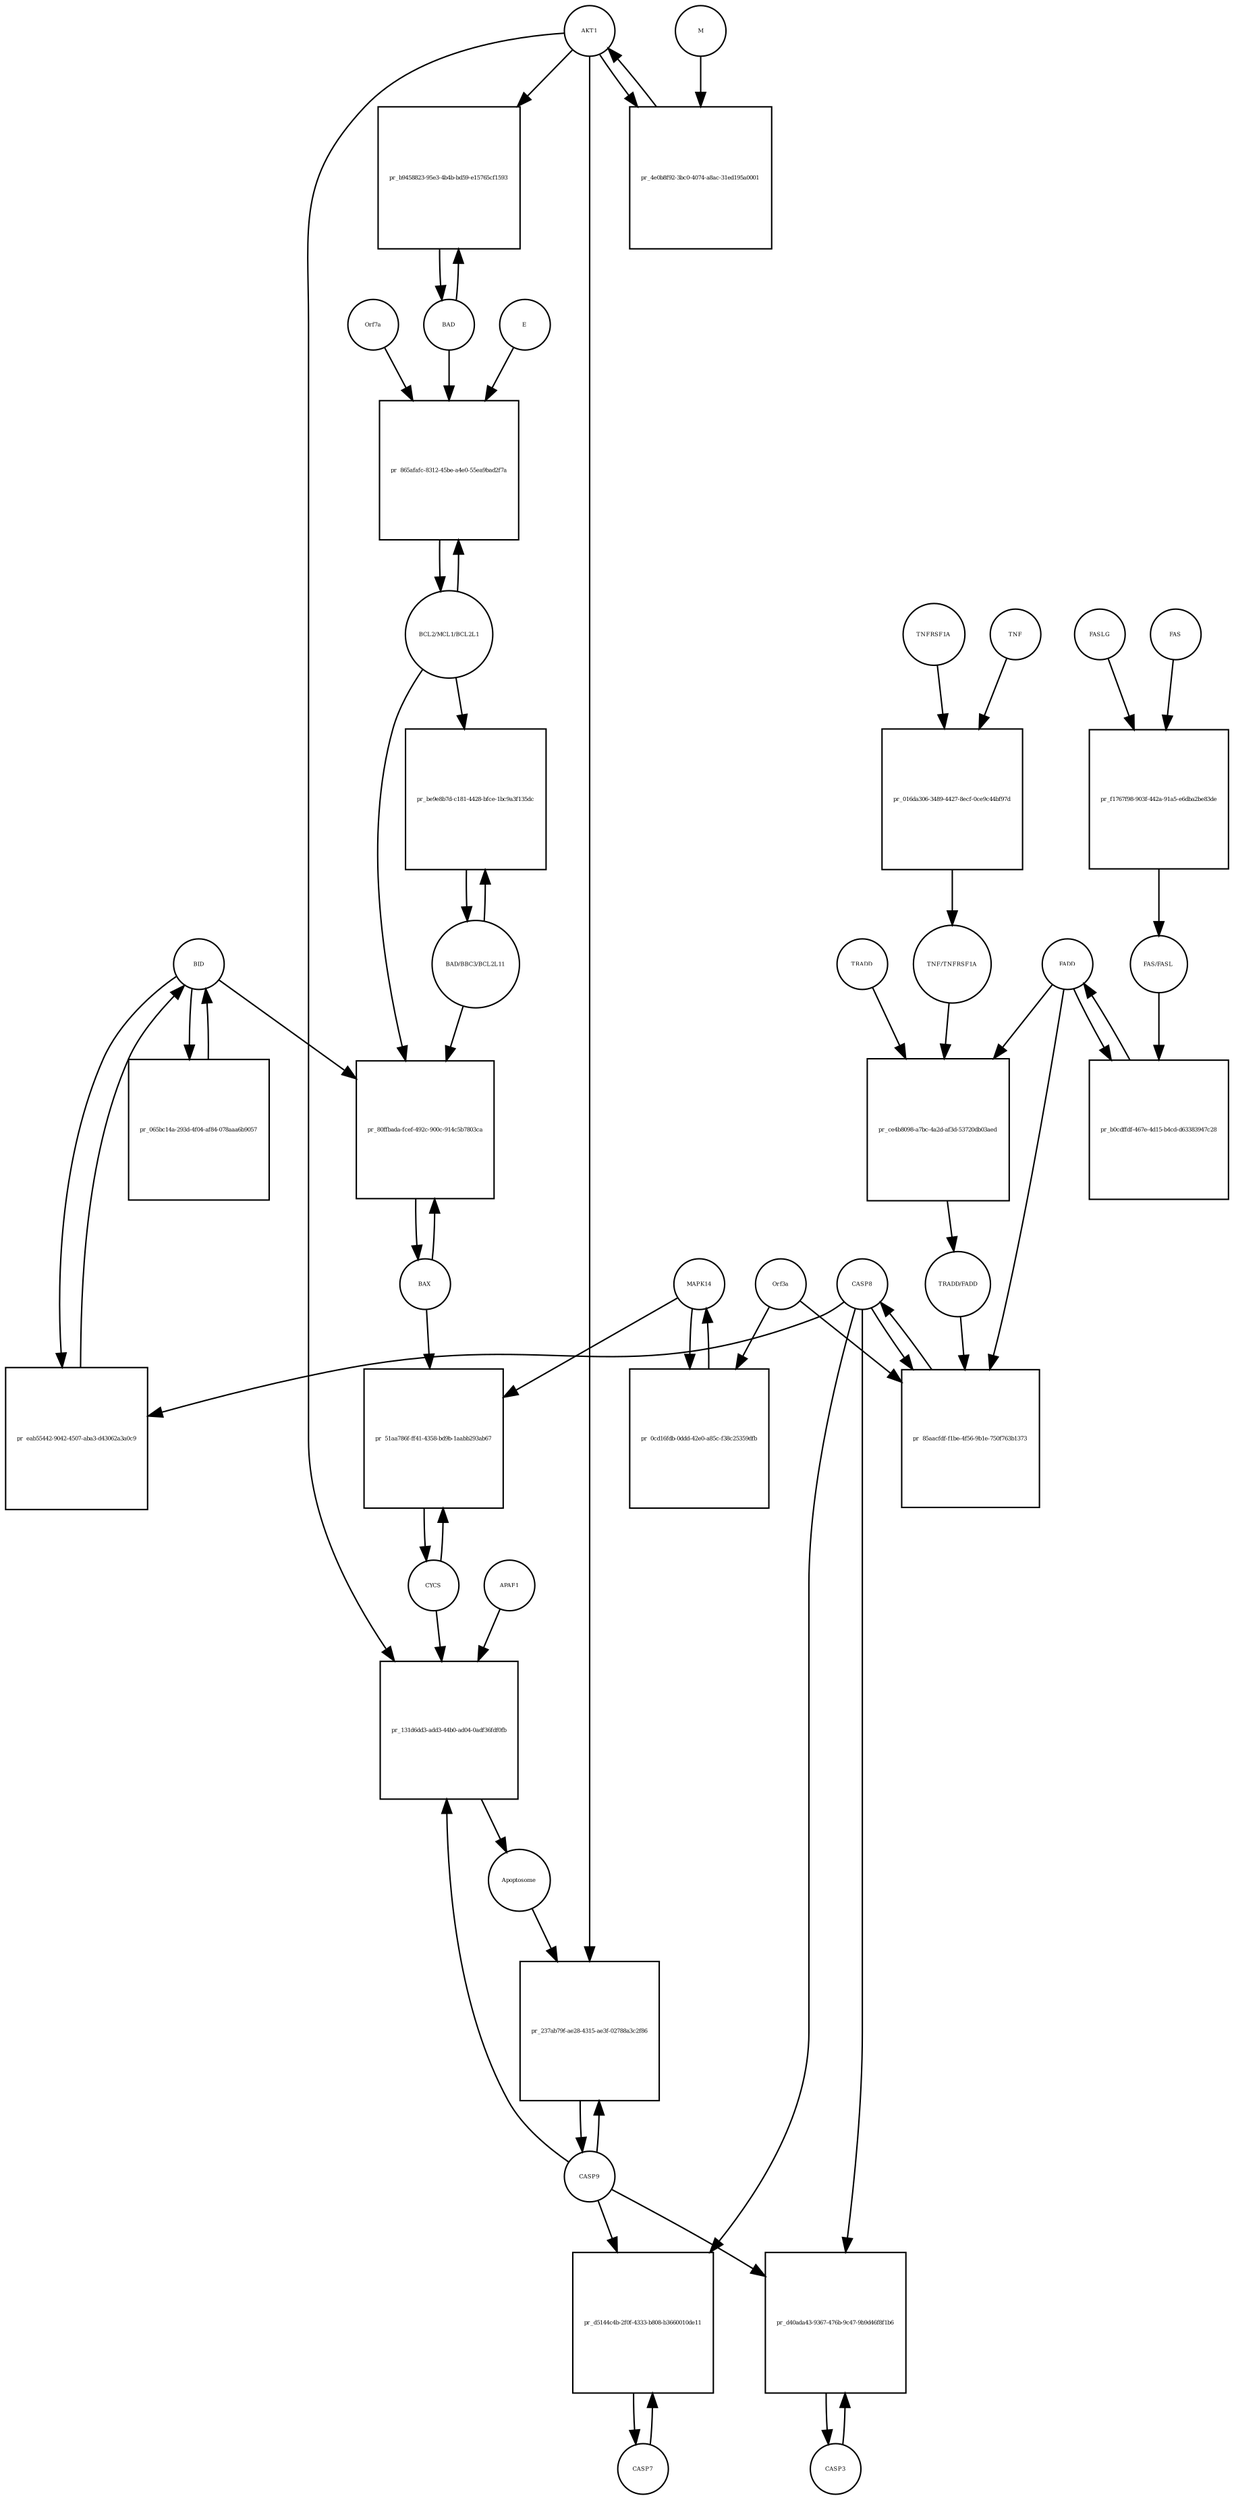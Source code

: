 strict digraph  {
BID [annotation="", bipartite=0, cls=macromolecule, fontsize=4, label=BID, shape=circle];
"pr_eab55442-9042-4507-aba3-d43062a3a0c9" [annotation="", bipartite=1, cls=process, fontsize=4, label="pr_eab55442-9042-4507-aba3-d43062a3a0c9", shape=square];
CASP8 [annotation="urn_miriam_hgnc_1509|urn_miriam_hgnc.symbol_CASP8|urn_miriam_doi_10.1038%2Fs41392-020-00334-0|urn_miriam_uniprot_Q14790|urn_miriam_ncbigene_841|urn_miriam_ec-code_3.4.22.61|urn_miriam_refseq_NM_001228|urn_miriam_ensembl_ENSG00000064012", bipartite=0, cls=macromolecule, fontsize=4, label=CASP8, shape=circle];
CASP9 [annotation="", bipartite=0, cls=macromolecule, fontsize=4, label=CASP9, shape=circle];
"pr_237ab79f-ae28-4315-ae3f-02788a3c2f86" [annotation="", bipartite=1, cls=process, fontsize=4, label="pr_237ab79f-ae28-4315-ae3f-02788a3c2f86", shape=square];
Apoptosome [annotation="", bipartite=0, cls=complex, fontsize=4, label=Apoptosome, shape=circle];
AKT1 [annotation="", bipartite=0, cls=macromolecule, fontsize=4, label=AKT1, shape=circle];
FADD [annotation="", bipartite=0, cls=macromolecule, fontsize=4, label=FADD, shape=circle];
"pr_ce4b8098-a7bc-4a2d-af3d-53720db03aed" [annotation="", bipartite=1, cls=process, fontsize=4, label="pr_ce4b8098-a7bc-4a2d-af3d-53720db03aed", shape=square];
TRADD [annotation="urn_miriam_ncbigene_8717|urn_miriam_ensembl_ENSG00000102871|urn_miriam_refseq_NM_001323552|urn_miriam_uniprot_Q15628|urn_miriam_hgnc_12030|urn_miriam_hgnc.symbol_TRADD", bipartite=0, cls=macromolecule, fontsize=4, label=TRADD, shape=circle];
"TRADD/FADD" [annotation="", bipartite=0, cls=complex, fontsize=4, label="TRADD/FADD", shape=circle];
"TNF/TNFRSF1A" [annotation="", bipartite=0, cls=complex, fontsize=4, label="TNF/TNFRSF1A", shape=circle];
"pr_b0cdffdf-467e-4d15-b4cd-d63383947c28" [annotation="", bipartite=1, cls=process, fontsize=4, label="pr_b0cdffdf-467e-4d15-b4cd-d63383947c28", shape=square];
"FAS/FASL" [annotation="", bipartite=0, cls=complex, fontsize=4, label="FAS/FASL", shape=circle];
"BCL2/MCL1/BCL2L1" [annotation="", bipartite=0, cls=complex, fontsize=4, label="BCL2/MCL1/BCL2L1", shape=circle];
"pr_865afafc-8312-45be-a4e0-55ea9bad2f7a" [annotation="", bipartite=1, cls=process, fontsize=4, label="pr_865afafc-8312-45be-a4e0-55ea9bad2f7a", shape=square];
Orf7a [annotation="urn_miriam_hgnc.symbol_ORF7a|urn_miriam_uniprot_Q19QW4|urn_miriam_ncbigene_1489674", bipartite=0, cls=macromolecule, fontsize=4, label=Orf7a, shape=circle];
E [annotation="urn_miriam_uniprot_P59637|urn_miriam_ncbigene_1489671|urn_miriam_hgnc.symbol_E|urn_miriam_pubmed_32785274|urn_miriam_pubmed_32818817", bipartite=0, cls=macromolecule, fontsize=4, label=E, shape=circle];
BAD [annotation="", bipartite=0, cls=macromolecule, fontsize=4, label=BAD, shape=circle];
"BAD/BBC3/BCL2L11" [annotation="", bipartite=0, cls=complex, fontsize=4, label="BAD/BBC3/BCL2L11", shape=circle];
"pr_be9e8b7d-c181-4428-bfce-1bc9a3f135dc" [annotation="", bipartite=1, cls=process, fontsize=4, label="pr_be9e8b7d-c181-4428-bfce-1bc9a3f135dc", shape=square];
TNFRSF1A [annotation="urn_miriam_ncbigene_7132|urn_miriam_refseq_NM_001065|urn_miriam_ensembl_ENSG00000067182|urn_miriam_uniprot_P19438|urn_miriam_hgnc.symbol_TNFRSF1A|urn_miriam_hgnc_11916", bipartite=0, cls=macromolecule, fontsize=4, label=TNFRSF1A, shape=circle];
"pr_016da306-3489-4427-8ecf-0ce9c44bf97d" [annotation="", bipartite=1, cls=process, fontsize=4, label="pr_016da306-3489-4427-8ecf-0ce9c44bf97d", shape=square];
TNF [annotation="urn_miriam_refseq_NM_000594|urn_miriam_hgnc.symbol_TNF|urn_miriam_uniprot_P01375|urn_miriam_hgnc_11892|urn_miriam_ncbigene_7124|urn_miriam_ensembl_ENSG00000232810", bipartite=0, cls=macromolecule, fontsize=4, label=TNF, shape=circle];
CYCS [annotation="urn_miriam_hgnc_19986|urn_miriam_uniprot_P99999|urn_miriam_ncbigene_54205|urn_miriam_hgnc.symbol_CYCS|urn_miriam_ensembl_ENSG00000172115|urn_miriam_refseq_NM_018947", bipartite=0, cls=macromolecule, fontsize=4, label=CYCS, shape=circle];
"pr_51aa786f-ff41-4358-bd9b-1aabb293ab67" [annotation="", bipartite=1, cls=process, fontsize=4, label="pr_51aa786f-ff41-4358-bd9b-1aabb293ab67", shape=square];
MAPK14 [annotation="", bipartite=0, cls=macromolecule, fontsize=4, label=MAPK14, shape=circle];
BAX [annotation="", bipartite=0, cls=macromolecule, fontsize=4, label=BAX, shape=circle];
FASLG [annotation="urn_miriam_hgnc.symbol_FASLG|urn_miriam_ncbigene_356|urn_miriam_refseq_NM_000639|urn_miriam_ensembl_ENSG00000117560|urn_miriam_uniprot_P48023|urn_miriam_hgnc_11936|urn_miriam_doi_10.1101%2F2020.12.04.412494", bipartite=0, cls=macromolecule, fontsize=4, label=FASLG, shape=circle];
"pr_f1767f98-903f-442a-91a5-e6dba2be83de" [annotation="", bipartite=1, cls=process, fontsize=4, label="pr_f1767f98-903f-442a-91a5-e6dba2be83de", shape=square];
FAS [annotation="urn_miriam_hgnc_11920|urn_miriam_uniprot_P25445|urn_miriam_refseq_NM_000043|urn_miriam_ensembl_ENSG00000026103|urn_miriam_ncbigene_355|urn_miriam_hgnc.symbol_FAS", bipartite=0, cls=macromolecule, fontsize=4, label=FAS, shape=circle];
"pr_0cd16fdb-0ddd-42e0-a85c-f38c25359dfb" [annotation="", bipartite=1, cls=process, fontsize=4, label="pr_0cd16fdb-0ddd-42e0-a85c-f38c25359dfb", shape=square];
Orf3a [annotation="urn_miriam_uniprot_P59637|urn_miriam_ncbigene_1489671|urn_miriam_hgnc.symbol_E|urn_miriam_pubmed_33100263|urn_miriam_pubmed_32555321|urn_miriam_ncbiprotein_YP_009724391.1", bipartite=0, cls=macromolecule, fontsize=4, label=Orf3a, shape=circle];
CASP3 [annotation=urn_miriam_pubmed_32555321, bipartite=0, cls=macromolecule, fontsize=4, label=CASP3, shape=circle];
"pr_d40ada43-9367-476b-9c47-9b9d46f8f1b6" [annotation="", bipartite=1, cls=process, fontsize=4, label="pr_d40ada43-9367-476b-9c47-9b9d46f8f1b6", shape=square];
"pr_b9458823-95e3-4b4b-bd59-e15765cf1593" [annotation="", bipartite=1, cls=process, fontsize=4, label="pr_b9458823-95e3-4b4b-bd59-e15765cf1593", shape=square];
"pr_80ffbada-fcef-492c-900c-914c5b7803ca" [annotation="", bipartite=1, cls=process, fontsize=4, label="pr_80ffbada-fcef-492c-900c-914c5b7803ca", shape=square];
"pr_4e0b8f92-3bc0-4074-a8ac-31ed195a0001" [annotation="", bipartite=1, cls=process, fontsize=4, label="pr_4e0b8f92-3bc0-4074-a8ac-31ed195a0001", shape=square];
M [annotation="urn_miriam_ncbiprotein_APO40582|urn_miriam_pubmed_16845612", bipartite=0, cls=macromolecule, fontsize=4, label=M, shape=circle];
"pr_131d6dd3-add3-44b0-ad04-0adf36fdf0fb" [annotation="", bipartite=1, cls=process, fontsize=4, label="pr_131d6dd3-add3-44b0-ad04-0adf36fdf0fb", shape=square];
APAF1 [annotation="urn_miriam_ncbigene_317|urn_miriam_hgnc_576|urn_miriam_refseq_NM_181861.1|urn_miriam_hgnc.symbol_APAF1|urn_miriam_uniprot_O14727|urn_miriam_ensembl_ENSG00000120868", bipartite=0, cls=macromolecule, fontsize=4, label=APAF1, shape=circle];
"pr_85aacfdf-f1be-4f56-9b1e-750f763b1373" [annotation="", bipartite=1, cls=process, fontsize=4, label="pr_85aacfdf-f1be-4f56-9b1e-750f763b1373", shape=square];
CASP7 [annotation="", bipartite=0, cls=macromolecule, fontsize=4, label=CASP7, shape=circle];
"pr_d5144c4b-2f0f-4333-b808-b3660010de11" [annotation="", bipartite=1, cls=process, fontsize=4, label="pr_d5144c4b-2f0f-4333-b808-b3660010de11", shape=square];
"pr_065bc14a-293d-4f04-af84-078aaa6b9057" [annotation="", bipartite=1, cls=process, fontsize=4, label="pr_065bc14a-293d-4f04-af84-078aaa6b9057", shape=square];
BID -> "pr_eab55442-9042-4507-aba3-d43062a3a0c9"  [annotation="", interaction_type=consumption];
BID -> "pr_80ffbada-fcef-492c-900c-914c5b7803ca"  [annotation="urn_miriam_pubmed_31226023|urn_miriam_kegg.pathway_hsa04210", interaction_type=catalysis];
BID -> "pr_065bc14a-293d-4f04-af84-078aaa6b9057"  [annotation="", interaction_type=consumption];
"pr_eab55442-9042-4507-aba3-d43062a3a0c9" -> BID  [annotation="", interaction_type=production];
CASP8 -> "pr_eab55442-9042-4507-aba3-d43062a3a0c9"  [annotation="urn_miriam_pubmed_31226023|urn_miriam_kegg.pathway_hsa04210", interaction_type=catalysis];
CASP8 -> "pr_d40ada43-9367-476b-9c47-9b9d46f8f1b6"  [annotation="urn_miriam_pubmed_31226023|urn_miriam_kegg.pathway_hsa04210", interaction_type=catalysis];
CASP8 -> "pr_85aacfdf-f1be-4f56-9b1e-750f763b1373"  [annotation="", interaction_type=consumption];
CASP8 -> "pr_d5144c4b-2f0f-4333-b808-b3660010de11"  [annotation="urn_miriam_pubmed_31226023|urn_miriam_kegg.pathway_hsa04210", interaction_type=catalysis];
CASP9 -> "pr_237ab79f-ae28-4315-ae3f-02788a3c2f86"  [annotation="", interaction_type=consumption];
CASP9 -> "pr_d40ada43-9367-476b-9c47-9b9d46f8f1b6"  [annotation="urn_miriam_pubmed_31226023|urn_miriam_kegg.pathway_hsa04210", interaction_type=catalysis];
CASP9 -> "pr_131d6dd3-add3-44b0-ad04-0adf36fdf0fb"  [annotation="", interaction_type=consumption];
CASP9 -> "pr_d5144c4b-2f0f-4333-b808-b3660010de11"  [annotation="urn_miriam_pubmed_31226023|urn_miriam_kegg.pathway_hsa04210", interaction_type=catalysis];
"pr_237ab79f-ae28-4315-ae3f-02788a3c2f86" -> CASP9  [annotation="", interaction_type=production];
Apoptosome -> "pr_237ab79f-ae28-4315-ae3f-02788a3c2f86"  [annotation="urn_miriam_pubmed_31226023|urn_miriam_kegg.pathway_hsa04210", interaction_type=catalysis];
AKT1 -> "pr_237ab79f-ae28-4315-ae3f-02788a3c2f86"  [annotation="urn_miriam_pubmed_31226023|urn_miriam_kegg.pathway_hsa04210", interaction_type=inhibition];
AKT1 -> "pr_b9458823-95e3-4b4b-bd59-e15765cf1593"  [annotation="urn_miriam_pubmed_15694340|urn_miriam_kegg.pathway_hsa04210", interaction_type=inhibition];
AKT1 -> "pr_4e0b8f92-3bc0-4074-a8ac-31ed195a0001"  [annotation="", interaction_type=consumption];
AKT1 -> "pr_131d6dd3-add3-44b0-ad04-0adf36fdf0fb"  [annotation="urn_miriam_pubmed_31226023|urn_miriam_kegg.pathway_hsa04210", interaction_type=inhibition];
FADD -> "pr_ce4b8098-a7bc-4a2d-af3d-53720db03aed"  [annotation="", interaction_type=consumption];
FADD -> "pr_b0cdffdf-467e-4d15-b4cd-d63383947c28"  [annotation="", interaction_type=consumption];
FADD -> "pr_85aacfdf-f1be-4f56-9b1e-750f763b1373"  [annotation="urn_miriam_pubmed_31226023|urn_miriam_kegg.pathway_hsa04210|urn_miriam_pubmed_32555321|urn_miriam_taxonomy_2697049", interaction_type=catalysis];
"pr_ce4b8098-a7bc-4a2d-af3d-53720db03aed" -> "TRADD/FADD"  [annotation="", interaction_type=production];
TRADD -> "pr_ce4b8098-a7bc-4a2d-af3d-53720db03aed"  [annotation="", interaction_type=consumption];
"TRADD/FADD" -> "pr_85aacfdf-f1be-4f56-9b1e-750f763b1373"  [annotation="urn_miriam_pubmed_31226023|urn_miriam_kegg.pathway_hsa04210|urn_miriam_pubmed_32555321|urn_miriam_taxonomy_2697049", interaction_type=catalysis];
"TNF/TNFRSF1A" -> "pr_ce4b8098-a7bc-4a2d-af3d-53720db03aed"  [annotation="urn_miriam_kegg.pathway_hsa04210", interaction_type=catalysis];
"pr_b0cdffdf-467e-4d15-b4cd-d63383947c28" -> FADD  [annotation="", interaction_type=production];
"FAS/FASL" -> "pr_b0cdffdf-467e-4d15-b4cd-d63383947c28"  [annotation="urn_miriam_pubmed_31226023|urn_miriam_kegg.pathway_hsa04210", interaction_type=catalysis];
"BCL2/MCL1/BCL2L1" -> "pr_865afafc-8312-45be-a4e0-55ea9bad2f7a"  [annotation="", interaction_type=consumption];
"BCL2/MCL1/BCL2L1" -> "pr_be9e8b7d-c181-4428-bfce-1bc9a3f135dc"  [annotation=urn_miriam_pubmed_31226023, interaction_type=inhibition];
"BCL2/MCL1/BCL2L1" -> "pr_80ffbada-fcef-492c-900c-914c5b7803ca"  [annotation="urn_miriam_pubmed_31226023|urn_miriam_kegg.pathway_hsa04210", interaction_type=inhibition];
"pr_865afafc-8312-45be-a4e0-55ea9bad2f7a" -> "BCL2/MCL1/BCL2L1"  [annotation="", interaction_type=production];
Orf7a -> "pr_865afafc-8312-45be-a4e0-55ea9bad2f7a"  [annotation="urn_miriam_taxonomy_694009|urn_miriam_pubmed_15694340|urn_miriam_kegg.pathway_hsa04210|urn_miriam_pubmed_17428862", interaction_type=inhibition];
E -> "pr_865afafc-8312-45be-a4e0-55ea9bad2f7a"  [annotation="urn_miriam_taxonomy_694009|urn_miriam_pubmed_15694340|urn_miriam_kegg.pathway_hsa04210|urn_miriam_pubmed_17428862", interaction_type=inhibition];
BAD -> "pr_865afafc-8312-45be-a4e0-55ea9bad2f7a"  [annotation="urn_miriam_taxonomy_694009|urn_miriam_pubmed_15694340|urn_miriam_kegg.pathway_hsa04210|urn_miriam_pubmed_17428862", interaction_type=inhibition];
BAD -> "pr_b9458823-95e3-4b4b-bd59-e15765cf1593"  [annotation="", interaction_type=consumption];
"BAD/BBC3/BCL2L11" -> "pr_be9e8b7d-c181-4428-bfce-1bc9a3f135dc"  [annotation="", interaction_type=consumption];
"BAD/BBC3/BCL2L11" -> "pr_80ffbada-fcef-492c-900c-914c5b7803ca"  [annotation="urn_miriam_pubmed_31226023|urn_miriam_kegg.pathway_hsa04210", interaction_type=catalysis];
"pr_be9e8b7d-c181-4428-bfce-1bc9a3f135dc" -> "BAD/BBC3/BCL2L11"  [annotation="", interaction_type=production];
TNFRSF1A -> "pr_016da306-3489-4427-8ecf-0ce9c44bf97d"  [annotation="", interaction_type=consumption];
"pr_016da306-3489-4427-8ecf-0ce9c44bf97d" -> "TNF/TNFRSF1A"  [annotation="", interaction_type=production];
TNF -> "pr_016da306-3489-4427-8ecf-0ce9c44bf97d"  [annotation="", interaction_type=consumption];
CYCS -> "pr_51aa786f-ff41-4358-bd9b-1aabb293ab67"  [annotation="", interaction_type=consumption];
CYCS -> "pr_131d6dd3-add3-44b0-ad04-0adf36fdf0fb"  [annotation="", interaction_type=consumption];
"pr_51aa786f-ff41-4358-bd9b-1aabb293ab67" -> CYCS  [annotation="", interaction_type=production];
MAPK14 -> "pr_51aa786f-ff41-4358-bd9b-1aabb293ab67"  [annotation="urn_miriam_pubmed_31226023|urn_miriam_kegg.pathway_hsa04210", interaction_type=catalysis];
MAPK14 -> "pr_0cd16fdb-0ddd-42e0-a85c-f38c25359dfb"  [annotation="", interaction_type=consumption];
BAX -> "pr_51aa786f-ff41-4358-bd9b-1aabb293ab67"  [annotation="urn_miriam_pubmed_31226023|urn_miriam_kegg.pathway_hsa04210", interaction_type=catalysis];
BAX -> "pr_80ffbada-fcef-492c-900c-914c5b7803ca"  [annotation="", interaction_type=consumption];
FASLG -> "pr_f1767f98-903f-442a-91a5-e6dba2be83de"  [annotation="", interaction_type=consumption];
"pr_f1767f98-903f-442a-91a5-e6dba2be83de" -> "FAS/FASL"  [annotation="", interaction_type=production];
FAS -> "pr_f1767f98-903f-442a-91a5-e6dba2be83de"  [annotation="", interaction_type=consumption];
"pr_0cd16fdb-0ddd-42e0-a85c-f38c25359dfb" -> MAPK14  [annotation="", interaction_type=production];
Orf3a -> "pr_0cd16fdb-0ddd-42e0-a85c-f38c25359dfb"  [annotation="urn_miriam_pubmed_31226023|urn_miriam_taxonomy_227984", interaction_type=catalysis];
Orf3a -> "pr_85aacfdf-f1be-4f56-9b1e-750f763b1373"  [annotation="urn_miriam_pubmed_31226023|urn_miriam_kegg.pathway_hsa04210|urn_miriam_pubmed_32555321|urn_miriam_taxonomy_2697049", interaction_type=catalysis];
CASP3 -> "pr_d40ada43-9367-476b-9c47-9b9d46f8f1b6"  [annotation="", interaction_type=consumption];
"pr_d40ada43-9367-476b-9c47-9b9d46f8f1b6" -> CASP3  [annotation="", interaction_type=production];
"pr_b9458823-95e3-4b4b-bd59-e15765cf1593" -> BAD  [annotation="", interaction_type=production];
"pr_80ffbada-fcef-492c-900c-914c5b7803ca" -> BAX  [annotation="", interaction_type=production];
"pr_4e0b8f92-3bc0-4074-a8ac-31ed195a0001" -> AKT1  [annotation="", interaction_type=production];
M -> "pr_4e0b8f92-3bc0-4074-a8ac-31ed195a0001"  [annotation="urn_miriam_pubmed_31226023|urn_miriam_taxonomy_227984", interaction_type=inhibition];
"pr_131d6dd3-add3-44b0-ad04-0adf36fdf0fb" -> Apoptosome  [annotation="", interaction_type=production];
APAF1 -> "pr_131d6dd3-add3-44b0-ad04-0adf36fdf0fb"  [annotation="", interaction_type=consumption];
"pr_85aacfdf-f1be-4f56-9b1e-750f763b1373" -> CASP8  [annotation="", interaction_type=production];
CASP7 -> "pr_d5144c4b-2f0f-4333-b808-b3660010de11"  [annotation="", interaction_type=consumption];
"pr_d5144c4b-2f0f-4333-b808-b3660010de11" -> CASP7  [annotation="", interaction_type=production];
"pr_065bc14a-293d-4f04-af84-078aaa6b9057" -> BID  [annotation="", interaction_type=production];
}
